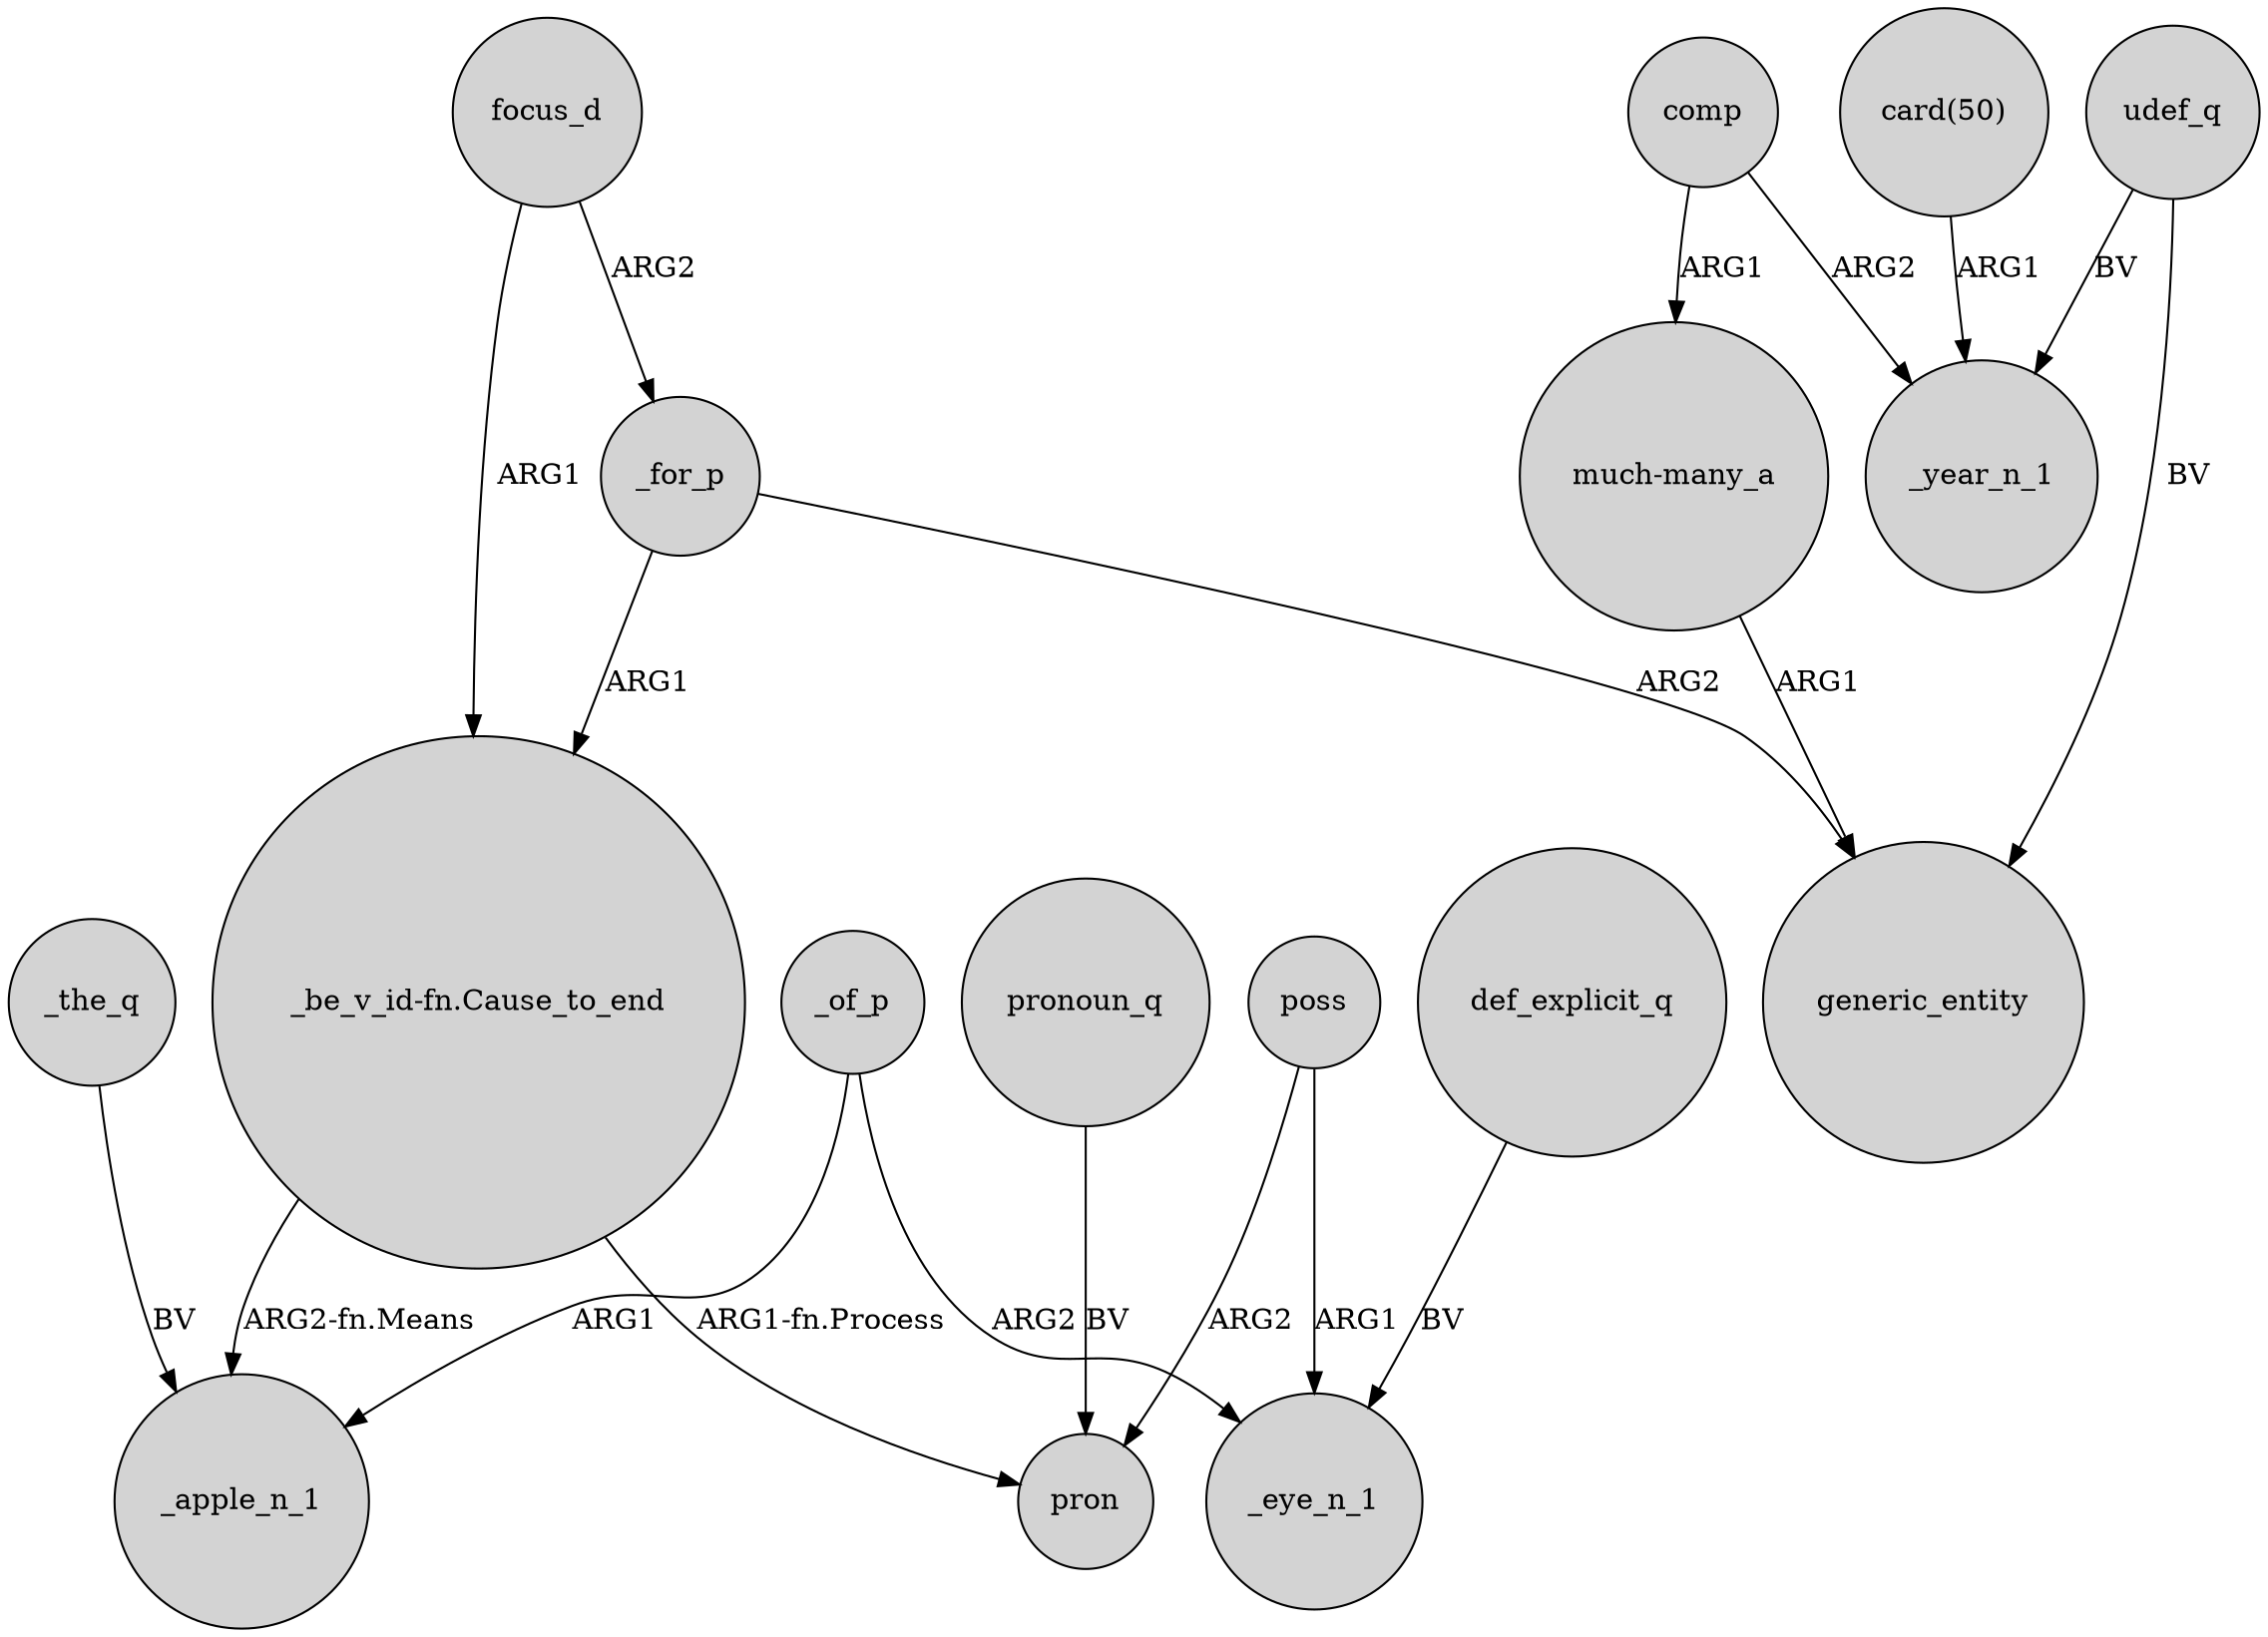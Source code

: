 digraph {
	node [shape=circle style=filled]
	_of_p -> _apple_n_1 [label=ARG1]
	focus_d -> "_be_v_id-fn.Cause_to_end" [label=ARG1]
	"card(50)" -> _year_n_1 [label=ARG1]
	def_explicit_q -> _eye_n_1 [label=BV]
	_for_p -> generic_entity [label=ARG2]
	_the_q -> _apple_n_1 [label=BV]
	udef_q -> generic_entity [label=BV]
	pronoun_q -> pron [label=BV]
	"_be_v_id-fn.Cause_to_end" -> pron [label="ARG1-fn.Process"]
	comp -> "much-many_a" [label=ARG1]
	poss -> pron [label=ARG2]
	_for_p -> "_be_v_id-fn.Cause_to_end" [label=ARG1]
	"much-many_a" -> generic_entity [label=ARG1]
	poss -> _eye_n_1 [label=ARG1]
	_of_p -> _eye_n_1 [label=ARG2]
	udef_q -> _year_n_1 [label=BV]
	focus_d -> _for_p [label=ARG2]
	"_be_v_id-fn.Cause_to_end" -> _apple_n_1 [label="ARG2-fn.Means"]
	comp -> _year_n_1 [label=ARG2]
}
